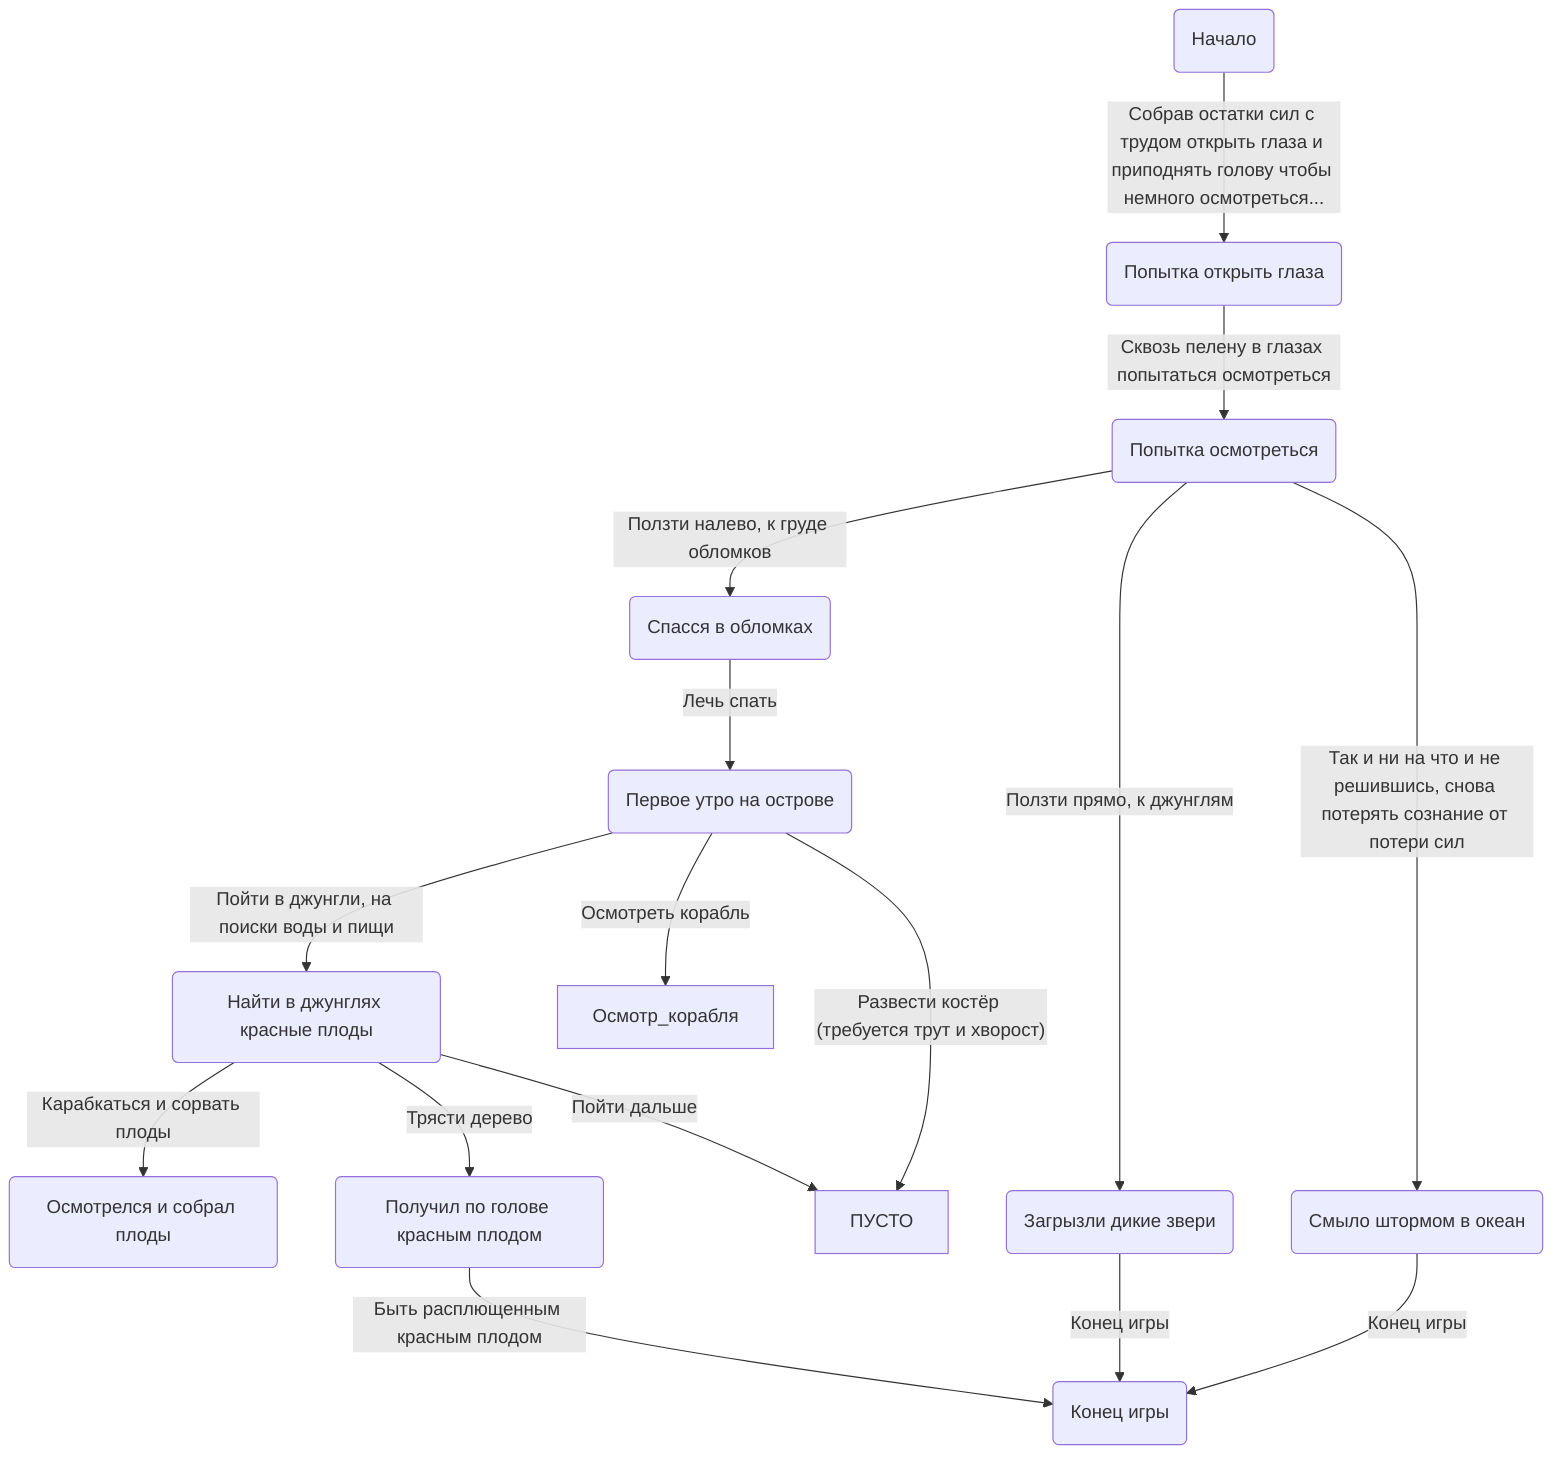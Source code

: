 flowchart TD
Первое_утро_на_острове("Первое утро на острове")
Первое_утро_на_острове -- Пойти в джунгли, на поиски воды и пищи --> Найти_в_джунглях_красные_плоды
Первое_утро_на_острове -- Осмотреть корабль --> Осмотр_корабля
Первое_утро_на_острове -- Развести костёр (требуется трут и хворост) --> ПУСТО
Попытка_осмотреться("Попытка осмотреться")
Попытка_осмотреться -- Ползти налево, к груде обломков --> Спасся_в_обломках
Попытка_осмотреться -- Ползти прямо, к джунглям --> Загрызли_дикие_звери
Попытка_осмотреться -- Так и ни на что и не решившись, снова потерять сознание от потери сил --> Смыло_штормом_в_океан
Осмотрелся_и_собрал_плоды("Осмотрелся и собрал плоды")
Попытка_открыть_глаза("Попытка открыть глаза")
Попытка_открыть_глаза -- Сквозь пелену в глазах попытаться осмотреться --> Попытка_осмотреться
Смыло_штормом_в_океан("Смыло штормом в океан")
Смыло_штормом_в_океан -- Конец игры --> Конец_игры
Найти_в_джунглях_красные_плоды("Найти в джунглях красные плоды")
Найти_в_джунглях_красные_плоды -- Карабкаться и сорвать плоды --> Осмотрелся_и_собрал_плоды
Найти_в_джунглях_красные_плоды -- Трясти дерево --> Получил_по_голове_красным_плодом
Найти_в_джунглях_красные_плоды -- Пойти дальше --> ПУСТО
Конец_игры("Конец игры")
Загрызли_дикие_звери("Загрызли дикие звери")
Загрызли_дикие_звери -- Конец игры --> Конец_игры
Спасся_в_обломках("Спасся в обломках")
Спасся_в_обломках -- Лечь спать --> Первое_утро_на_острове
Начало("Начало")
Начало -- Собрав остатки сил с трудом открыть глаза и приподнять голову чтобы немного осмотреться... --> Попытка_открыть_глаза
Получил_по_голове_красным_плодом("Получил по голове красным плодом")
Получил_по_голове_красным_плодом -- Быть расплющенным красным плодом --> Конец_игры